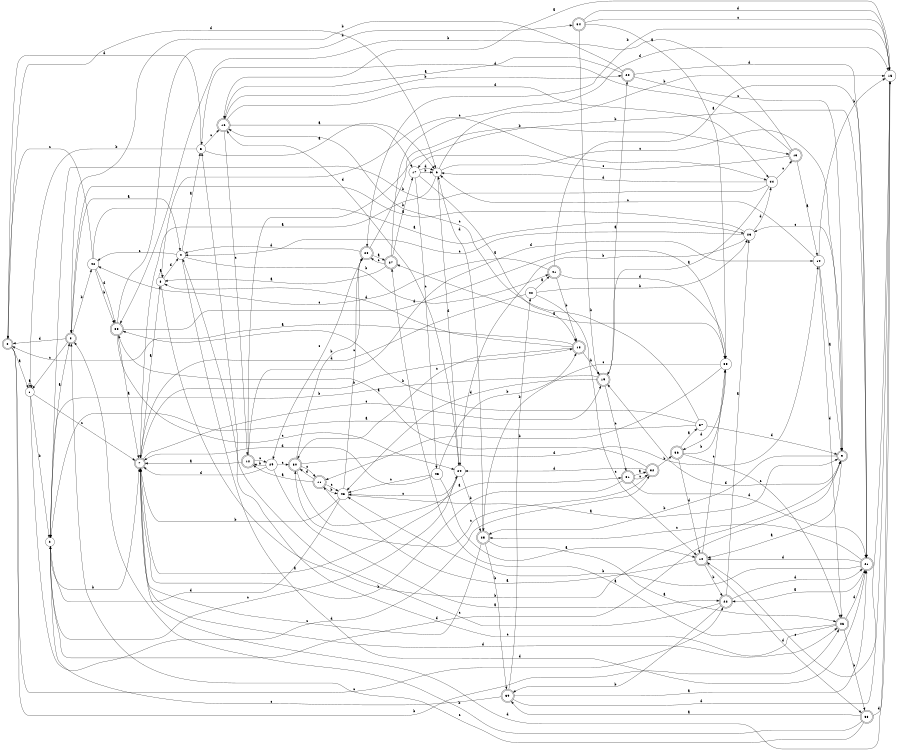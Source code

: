 digraph n37_6 {
__start0 [label="" shape="none"];

rankdir=LR;
size="8,5";

s0 [style="rounded,filled", color="black", fillcolor="white" shape="doublecircle", label="0"];
s1 [style="filled", color="black", fillcolor="white" shape="circle", label="1"];
s2 [style="filled", color="black", fillcolor="white" shape="circle", label="2"];
s3 [style="rounded,filled", color="black", fillcolor="white" shape="doublecircle", label="3"];
s4 [style="filled", color="black", fillcolor="white" shape="circle", label="4"];
s5 [style="filled", color="black", fillcolor="white" shape="circle", label="5"];
s6 [style="filled", color="black", fillcolor="white" shape="circle", label="6"];
s7 [style="rounded,filled", color="black", fillcolor="white" shape="doublecircle", label="7"];
s8 [style="filled", color="black", fillcolor="white" shape="circle", label="8"];
s9 [style="rounded,filled", color="black", fillcolor="white" shape="doublecircle", label="9"];
s10 [style="rounded,filled", color="black", fillcolor="white" shape="doublecircle", label="10"];
s11 [style="rounded,filled", color="black", fillcolor="white" shape="doublecircle", label="11"];
s12 [style="rounded,filled", color="black", fillcolor="white" shape="doublecircle", label="12"];
s13 [style="rounded,filled", color="black", fillcolor="white" shape="doublecircle", label="13"];
s14 [style="filled", color="black", fillcolor="white" shape="circle", label="14"];
s15 [style="filled", color="black", fillcolor="white" shape="circle", label="15"];
s16 [style="rounded,filled", color="black", fillcolor="white" shape="doublecircle", label="16"];
s17 [style="filled", color="black", fillcolor="white" shape="circle", label="17"];
s18 [style="rounded,filled", color="black", fillcolor="white" shape="doublecircle", label="18"];
s19 [style="rounded,filled", color="black", fillcolor="white" shape="doublecircle", label="19"];
s20 [style="rounded,filled", color="black", fillcolor="white" shape="doublecircle", label="20"];
s21 [style="rounded,filled", color="black", fillcolor="white" shape="doublecircle", label="21"];
s22 [style="rounded,filled", color="black", fillcolor="white" shape="doublecircle", label="22"];
s23 [style="filled", color="black", fillcolor="white" shape="circle", label="23"];
s24 [style="filled", color="black", fillcolor="white" shape="circle", label="24"];
s25 [style="rounded,filled", color="black", fillcolor="white" shape="doublecircle", label="25"];
s26 [style="rounded,filled", color="black", fillcolor="white" shape="doublecircle", label="26"];
s27 [style="rounded,filled", color="black", fillcolor="white" shape="doublecircle", label="27"];
s28 [style="rounded,filled", color="black", fillcolor="white" shape="doublecircle", label="28"];
s29 [style="filled", color="black", fillcolor="white" shape="circle", label="29"];
s30 [style="rounded,filled", color="black", fillcolor="white" shape="doublecircle", label="30"];
s31 [style="rounded,filled", color="black", fillcolor="white" shape="doublecircle", label="31"];
s32 [style="rounded,filled", color="black", fillcolor="white" shape="doublecircle", label="32"];
s33 [style="rounded,filled", color="black", fillcolor="white" shape="doublecircle", label="33"];
s34 [style="rounded,filled", color="black", fillcolor="white" shape="doublecircle", label="34"];
s35 [style="filled", color="black", fillcolor="white" shape="circle", label="35"];
s36 [style="rounded,filled", color="black", fillcolor="white" shape="doublecircle", label="36"];
s37 [style="filled", color="black", fillcolor="white" shape="circle", label="37"];
s38 [style="rounded,filled", color="black", fillcolor="white" shape="doublecircle", label="38"];
s39 [style="rounded,filled", color="black", fillcolor="white" shape="doublecircle", label="39"];
s40 [style="filled", color="black", fillcolor="white" shape="circle", label="40"];
s41 [style="rounded,filled", color="black", fillcolor="white" shape="doublecircle", label="41"];
s42 [style="filled", color="black", fillcolor="white" shape="circle", label="42"];
s43 [style="filled", color="black", fillcolor="white" shape="circle", label="43"];
s44 [style="filled", color="black", fillcolor="white" shape="circle", label="44"];
s45 [style="filled", color="black", fillcolor="white" shape="circle", label="45"];
s0 -> s1 [label="a"];
s0 -> s26 [label="b"];
s0 -> s22 [label="c"];
s0 -> s6 [label="d"];
s1 -> s1 [label="a"];
s1 -> s2 [label="b"];
s1 -> s7 [label="c"];
s1 -> s32 [label="d"];
s2 -> s3 [label="a"];
s2 -> s7 [label="b"];
s2 -> s24 [label="c"];
s2 -> s9 [label="d"];
s3 -> s4 [label="a"];
s3 -> s42 [label="b"];
s3 -> s1 [label="c"];
s3 -> s0 [label="d"];
s4 -> s5 [label="a"];
s4 -> s41 [label="b"];
s4 -> s42 [label="c"];
s4 -> s21 [label="d"];
s5 -> s6 [label="a"];
s5 -> s1 [label="b"];
s5 -> s16 [label="c"];
s5 -> s0 [label="d"];
s6 -> s7 [label="a"];
s6 -> s15 [label="b"];
s6 -> s9 [label="c"];
s6 -> s24 [label="d"];
s7 -> s8 [label="a"];
s7 -> s18 [label="b"];
s7 -> s19 [label="c"];
s7 -> s26 [label="d"];
s8 -> s8 [label="a"];
s8 -> s9 [label="b"];
s8 -> s44 [label="c"];
s8 -> s4 [label="d"];
s9 -> s10 [label="a"];
s9 -> s25 [label="b"];
s9 -> s23 [label="c"];
s9 -> s19 [label="d"];
s10 -> s11 [label="a"];
s10 -> s22 [label="b"];
s10 -> s35 [label="c"];
s10 -> s38 [label="d"];
s11 -> s12 [label="a"];
s11 -> s43 [label="b"];
s11 -> s43 [label="c"];
s11 -> s30 [label="d"];
s12 -> s7 [label="a"];
s12 -> s13 [label="b"];
s12 -> s29 [label="c"];
s12 -> s14 [label="d"];
s13 -> s14 [label="a"];
s13 -> s33 [label="b"];
s13 -> s17 [label="c"];
s13 -> s5 [label="d"];
s14 -> s9 [label="a"];
s14 -> s15 [label="b"];
s14 -> s6 [label="c"];
s14 -> s26 [label="d"];
s15 -> s16 [label="a"];
s15 -> s28 [label="b"];
s15 -> s10 [label="c"];
s15 -> s7 [label="d"];
s16 -> s17 [label="a"];
s16 -> s20 [label="b"];
s16 -> s12 [label="c"];
s16 -> s44 [label="d"];
s17 -> s18 [label="a"];
s17 -> s6 [label="b"];
s17 -> s45 [label="c"];
s17 -> s6 [label="d"];
s18 -> s0 [label="a"];
s18 -> s19 [label="b"];
s18 -> s30 [label="c"];
s18 -> s8 [label="d"];
s19 -> s20 [label="a"];
s19 -> s2 [label="b"];
s19 -> s31 [label="c"];
s19 -> s43 [label="d"];
s20 -> s16 [label="a"];
s20 -> s3 [label="b"];
s20 -> s9 [label="c"];
s20 -> s21 [label="d"];
s21 -> s22 [label="a"];
s21 -> s43 [label="b"];
s21 -> s25 [label="c"];
s21 -> s10 [label="d"];
s22 -> s23 [label="a"];
s22 -> s39 [label="b"];
s22 -> s5 [label="c"];
s22 -> s21 [label="d"];
s23 -> s3 [label="a"];
s23 -> s24 [label="b"];
s23 -> s4 [label="c"];
s23 -> s44 [label="d"];
s24 -> s7 [label="a"];
s24 -> s25 [label="b"];
s24 -> s43 [label="c"];
s24 -> s16 [label="d"];
s25 -> s26 [label="a"];
s25 -> s39 [label="b"];
s25 -> s7 [label="c"];
s25 -> s6 [label="d"];
s26 -> s27 [label="a"];
s26 -> s38 [label="b"];
s26 -> s4 [label="c"];
s26 -> s21 [label="d"];
s27 -> s8 [label="a"];
s27 -> s17 [label="b"];
s27 -> s28 [label="c"];
s27 -> s15 [label="d"];
s28 -> s27 [label="a"];
s28 -> s21 [label="b"];
s28 -> s29 [label="c"];
s28 -> s4 [label="d"];
s29 -> s22 [label="a"];
s29 -> s12 [label="b"];
s29 -> s30 [label="c"];
s29 -> s7 [label="d"];
s30 -> s31 [label="a"];
s30 -> s28 [label="b"];
s30 -> s11 [label="c"];
s30 -> s14 [label="d"];
s31 -> s32 [label="a"];
s31 -> s7 [label="b"];
s31 -> s32 [label="c"];
s31 -> s21 [label="d"];
s32 -> s33 [label="a"];
s32 -> s36 [label="b"];
s32 -> s30 [label="c"];
s32 -> s24 [label="d"];
s33 -> s7 [label="a"];
s33 -> s34 [label="b"];
s33 -> s24 [label="c"];
s33 -> s35 [label="d"];
s34 -> s35 [label="a"];
s34 -> s19 [label="b"];
s34 -> s15 [label="c"];
s34 -> s15 [label="d"];
s35 -> s27 [label="a"];
s35 -> s11 [label="b"];
s35 -> s25 [label="c"];
s35 -> s36 [label="d"];
s36 -> s37 [label="a"];
s36 -> s35 [label="b"];
s36 -> s26 [label="c"];
s36 -> s10 [label="d"];
s37 -> s2 [label="a"];
s37 -> s33 [label="b"];
s37 -> s16 [label="c"];
s37 -> s9 [label="d"];
s38 -> s39 [label="a"];
s38 -> s3 [label="b"];
s38 -> s3 [label="c"];
s38 -> s15 [label="d"];
s39 -> s21 [label="a"];
s39 -> s40 [label="b"];
s39 -> s2 [label="c"];
s39 -> s15 [label="d"];
s40 -> s41 [label="a"];
s40 -> s23 [label="b"];
s40 -> s10 [label="c"];
s40 -> s7 [label="d"];
s41 -> s21 [label="a"];
s41 -> s18 [label="b"];
s41 -> s42 [label="c"];
s41 -> s35 [label="d"];
s42 -> s23 [label="a"];
s42 -> s33 [label="b"];
s42 -> s0 [label="c"];
s42 -> s33 [label="d"];
s43 -> s9 [label="a"];
s43 -> s7 [label="b"];
s43 -> s28 [label="c"];
s43 -> s2 [label="d"];
s44 -> s19 [label="a"];
s44 -> s2 [label="b"];
s44 -> s13 [label="c"];
s44 -> s6 [label="d"];
s45 -> s10 [label="a"];
s45 -> s18 [label="b"];
s45 -> s43 [label="c"];
s45 -> s7 [label="d"];

}